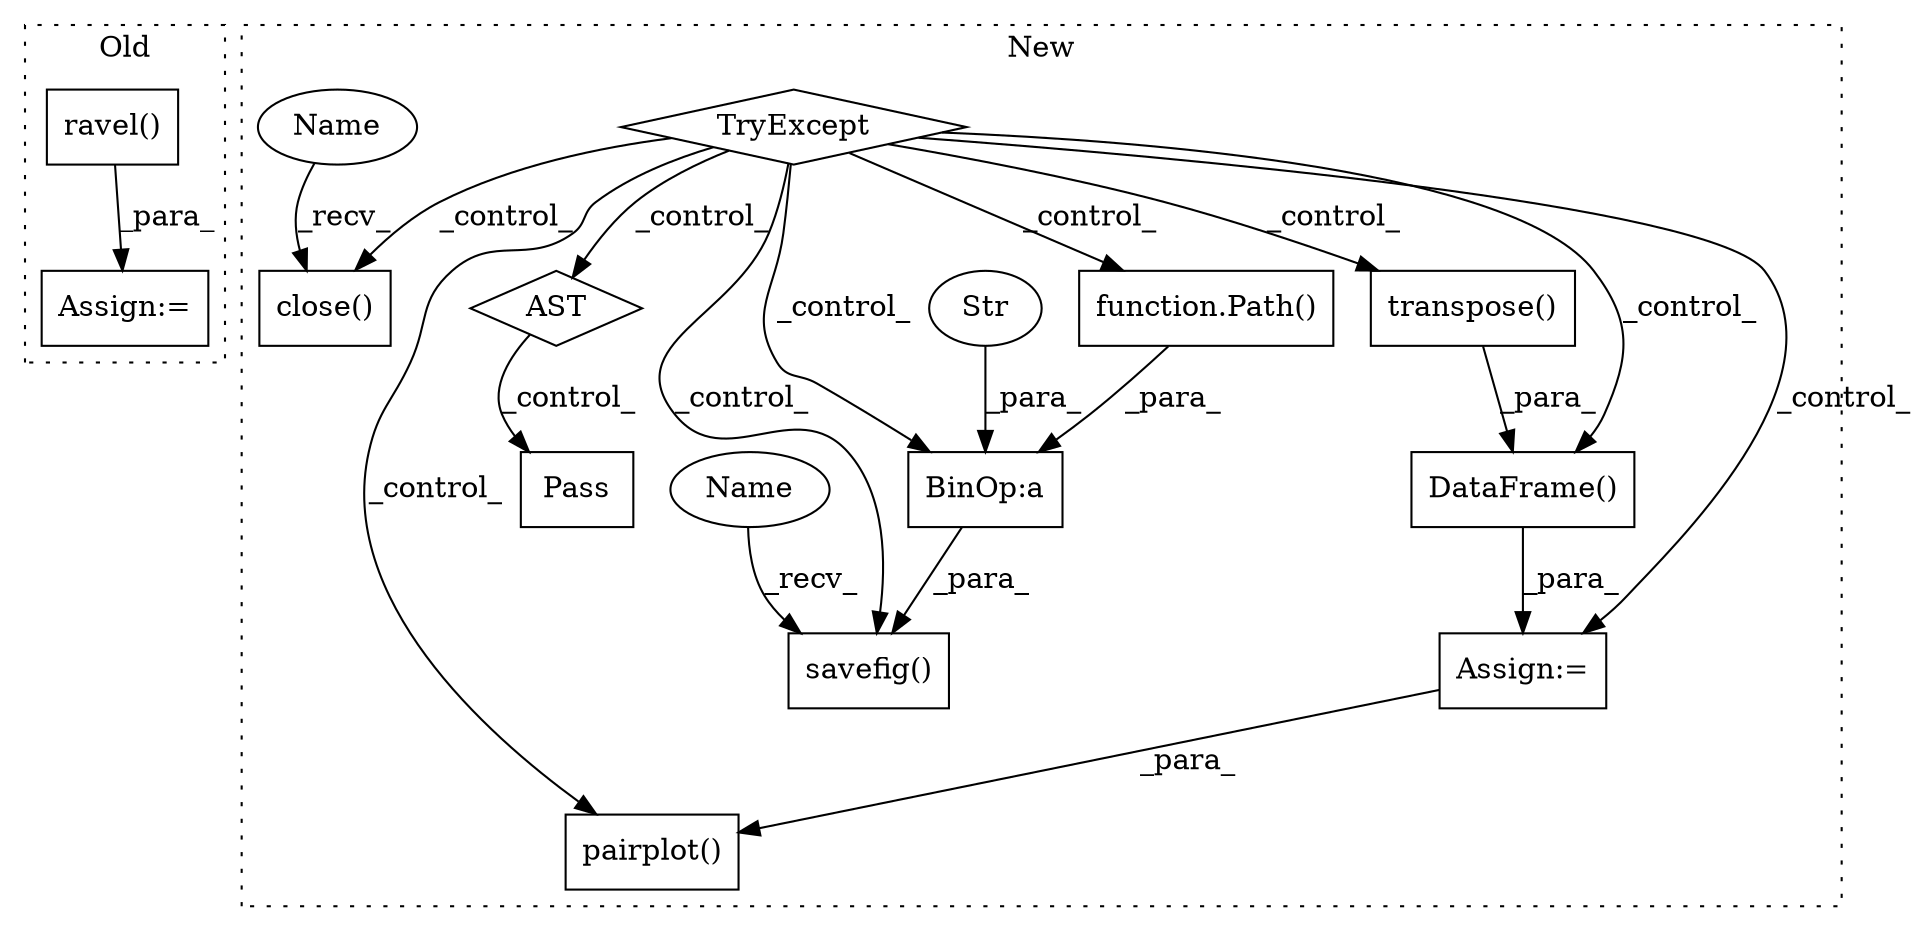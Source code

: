 digraph G {
subgraph cluster0 {
1 [label="ravel()" a="75" s="10244" l="10" shape="box"];
14 [label="Assign:=" a="68" s="10241" l="3" shape="box"];
label = "Old";
style="dotted";
}
subgraph cluster1 {
2 [label="close()" a="75" s="10630" l="11" shape="box"];
3 [label="savefig()" a="75" s="10558,10611" l="12,10" shape="box"];
4 [label="BinOp:a" a="82" s="10584" l="3" shape="box"];
5 [label="Str" a="66" s="10587" l="24" shape="ellipse"];
6 [label="TryExcept" a="71" s="10197" l="13" shape="diamond"];
7 [label="AST" a="2" s="10646,0" l="7,0" shape="diamond"];
8 [label="Pass" a="62" s="10677" l="4" shape="box"];
9 [label="transpose()" a="75" s="10285" l="13" shape="box"];
10 [label="pairplot()" a="75" s="10347,10361" l="13,188" shape="box"];
11 [label="DataFrame()" a="75" s="10272,10298" l="13,40" shape="box"];
12 [label="function.Path()" a="75" s="10570,10583" l="5,1" shape="box"];
13 [label="Assign:=" a="68" s="10269" l="3" shape="box"];
15 [label="Name" a="87" s="10558" l="3" shape="ellipse"];
16 [label="Name" a="87" s="10630" l="3" shape="ellipse"];
label = "New";
style="dotted";
}
1 -> 14 [label="_para_"];
4 -> 3 [label="_para_"];
5 -> 4 [label="_para_"];
6 -> 3 [label="_control_"];
6 -> 12 [label="_control_"];
6 -> 2 [label="_control_"];
6 -> 4 [label="_control_"];
6 -> 13 [label="_control_"];
6 -> 9 [label="_control_"];
6 -> 10 [label="_control_"];
6 -> 7 [label="_control_"];
6 -> 11 [label="_control_"];
7 -> 8 [label="_control_"];
9 -> 11 [label="_para_"];
11 -> 13 [label="_para_"];
12 -> 4 [label="_para_"];
13 -> 10 [label="_para_"];
15 -> 3 [label="_recv_"];
16 -> 2 [label="_recv_"];
}